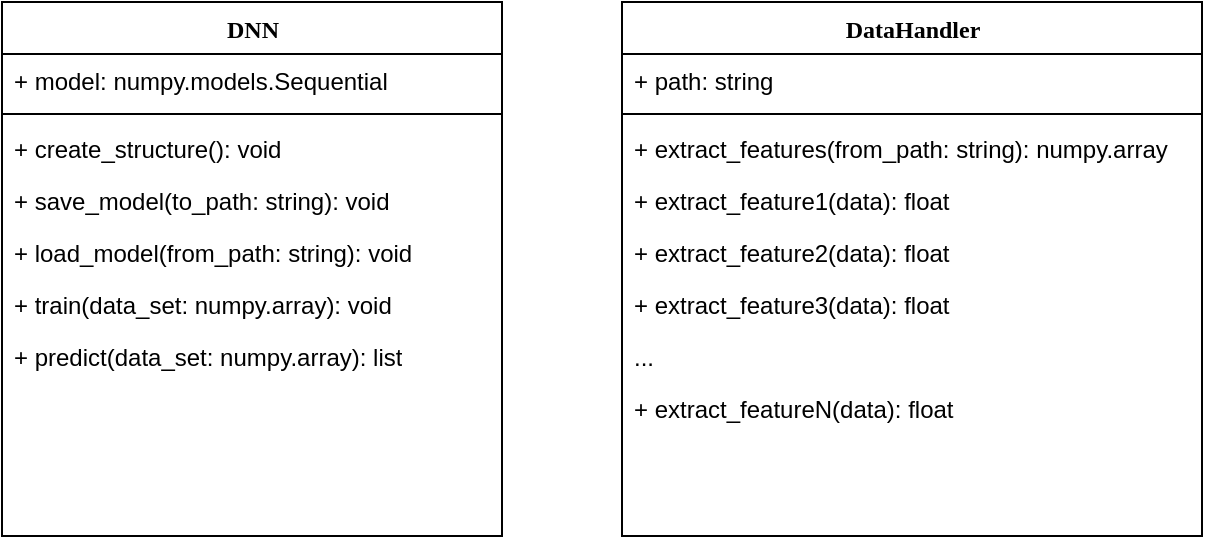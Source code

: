 <mxfile version="12.1.3" type="device" pages="1"><diagram name="Page-1" id="9f46799a-70d6-7492-0946-bef42562c5a5"><mxGraphModel dx="992" dy="599" grid="1" gridSize="10" guides="1" tooltips="1" connect="1" arrows="1" fold="1" page="1" pageScale="1" pageWidth="1100" pageHeight="850" background="#ffffff" math="0" shadow="0"><root><mxCell id="0"/><mxCell id="1" parent="0"/><mxCell id="78961159f06e98e8-17" value="DNN" style="swimlane;html=1;fontStyle=1;align=center;verticalAlign=top;childLayout=stackLayout;horizontal=1;startSize=26;horizontalStack=0;resizeParent=1;resizeLast=0;collapsible=1;marginBottom=0;swimlaneFillColor=#ffffff;rounded=0;shadow=0;comic=0;labelBackgroundColor=none;strokeColor=#000000;strokeWidth=1;fillColor=none;fontFamily=Verdana;fontSize=12;fontColor=#000000;" parent="1" vertex="1"><mxGeometry x="60" y="83" width="250" height="267" as="geometry"/></mxCell><mxCell id="78961159f06e98e8-21" value="+ model: numpy.models.Sequential" style="text;html=1;strokeColor=none;fillColor=none;align=left;verticalAlign=top;spacingLeft=4;spacingRight=4;whiteSpace=wrap;overflow=hidden;rotatable=0;points=[[0,0.5],[1,0.5]];portConstraint=eastwest;" parent="78961159f06e98e8-17" vertex="1"><mxGeometry y="26" width="250" height="26" as="geometry"/></mxCell><mxCell id="78961159f06e98e8-19" value="" style="line;html=1;strokeWidth=1;fillColor=none;align=left;verticalAlign=middle;spacingTop=-1;spacingLeft=3;spacingRight=3;rotatable=0;labelPosition=right;points=[];portConstraint=eastwest;" parent="78961159f06e98e8-17" vertex="1"><mxGeometry y="52" width="250" height="8" as="geometry"/></mxCell><mxCell id="78961159f06e98e8-20" value="+ create_structure(): void" style="text;html=1;strokeColor=none;fillColor=none;align=left;verticalAlign=top;spacingLeft=4;spacingRight=4;whiteSpace=wrap;overflow=hidden;rotatable=0;points=[[0,0.5],[1,0.5]];portConstraint=eastwest;" parent="78961159f06e98e8-17" vertex="1"><mxGeometry y="60" width="250" height="26" as="geometry"/></mxCell><mxCell id="78961159f06e98e8-27" value="+ save_model(to_path: string): void" style="text;html=1;strokeColor=none;fillColor=none;align=left;verticalAlign=top;spacingLeft=4;spacingRight=4;whiteSpace=wrap;overflow=hidden;rotatable=0;points=[[0,0.5],[1,0.5]];portConstraint=eastwest;" parent="78961159f06e98e8-17" vertex="1"><mxGeometry y="86" width="250" height="26" as="geometry"/></mxCell><mxCell id="Pwdu8tniZPRnP39OcWGc-2" value="+ load_model(from_path: string): void" style="text;html=1;strokeColor=none;fillColor=none;align=left;verticalAlign=top;spacingLeft=4;spacingRight=4;whiteSpace=wrap;overflow=hidden;rotatable=0;points=[[0,0.5],[1,0.5]];portConstraint=eastwest;" parent="78961159f06e98e8-17" vertex="1"><mxGeometry y="112" width="250" height="26" as="geometry"/></mxCell><mxCell id="Pwdu8tniZPRnP39OcWGc-3" value="+ train(data_set: numpy.array): void" style="text;html=1;strokeColor=none;fillColor=none;align=left;verticalAlign=top;spacingLeft=4;spacingRight=4;whiteSpace=wrap;overflow=hidden;rotatable=0;points=[[0,0.5],[1,0.5]];portConstraint=eastwest;" parent="78961159f06e98e8-17" vertex="1"><mxGeometry y="138" width="250" height="26" as="geometry"/></mxCell><mxCell id="Pwdu8tniZPRnP39OcWGc-4" value="+ predict(data_set: numpy.array): list" style="text;html=1;strokeColor=none;fillColor=none;align=left;verticalAlign=top;spacingLeft=4;spacingRight=4;whiteSpace=wrap;overflow=hidden;rotatable=0;points=[[0,0.5],[1,0.5]];portConstraint=eastwest;" parent="78961159f06e98e8-17" vertex="1"><mxGeometry y="164" width="250" height="26" as="geometry"/></mxCell><mxCell id="Pwdu8tniZPRnP39OcWGc-5" value="DataHandler" style="swimlane;html=1;fontStyle=1;align=center;verticalAlign=top;childLayout=stackLayout;horizontal=1;startSize=26;horizontalStack=0;resizeParent=1;resizeLast=0;collapsible=1;marginBottom=0;swimlaneFillColor=#ffffff;rounded=0;shadow=0;comic=0;labelBackgroundColor=none;strokeColor=#000000;strokeWidth=1;fillColor=none;fontFamily=Verdana;fontSize=12;fontColor=#000000;" parent="1" vertex="1"><mxGeometry x="370" y="83" width="290" height="267" as="geometry"><mxRectangle x="430" y="83" width="110" height="26" as="alternateBounds"/></mxGeometry></mxCell><mxCell id="Pwdu8tniZPRnP39OcWGc-6" value="+ path: string" style="text;html=1;strokeColor=none;fillColor=none;align=left;verticalAlign=top;spacingLeft=4;spacingRight=4;whiteSpace=wrap;overflow=hidden;rotatable=0;points=[[0,0.5],[1,0.5]];portConstraint=eastwest;" parent="Pwdu8tniZPRnP39OcWGc-5" vertex="1"><mxGeometry y="26" width="290" height="26" as="geometry"/></mxCell><mxCell id="Pwdu8tniZPRnP39OcWGc-7" value="" style="line;html=1;strokeWidth=1;fillColor=none;align=left;verticalAlign=middle;spacingTop=-1;spacingLeft=3;spacingRight=3;rotatable=0;labelPosition=right;points=[];portConstraint=eastwest;" parent="Pwdu8tniZPRnP39OcWGc-5" vertex="1"><mxGeometry y="52" width="290" height="8" as="geometry"/></mxCell><mxCell id="Pwdu8tniZPRnP39OcWGc-8" value="+ extract_features(from_path: string): numpy.array" style="text;html=1;strokeColor=none;fillColor=none;align=left;verticalAlign=top;spacingLeft=4;spacingRight=4;whiteSpace=wrap;overflow=hidden;rotatable=0;points=[[0,0.5],[1,0.5]];portConstraint=eastwest;" parent="Pwdu8tniZPRnP39OcWGc-5" vertex="1"><mxGeometry y="60" width="290" height="26" as="geometry"/></mxCell><mxCell id="U3uwTz3TPWgP5qOXWaua-1" value="+ extract_feature1(data): float" style="text;html=1;strokeColor=none;fillColor=none;align=left;verticalAlign=top;spacingLeft=4;spacingRight=4;whiteSpace=wrap;overflow=hidden;rotatable=0;points=[[0,0.5],[1,0.5]];portConstraint=eastwest;" vertex="1" parent="Pwdu8tniZPRnP39OcWGc-5"><mxGeometry y="86" width="290" height="26" as="geometry"/></mxCell><mxCell id="U3uwTz3TPWgP5qOXWaua-2" value="+ extract_feature2(data): float" style="text;html=1;strokeColor=none;fillColor=none;align=left;verticalAlign=top;spacingLeft=4;spacingRight=4;whiteSpace=wrap;overflow=hidden;rotatable=0;points=[[0,0.5],[1,0.5]];portConstraint=eastwest;" vertex="1" parent="Pwdu8tniZPRnP39OcWGc-5"><mxGeometry y="112" width="290" height="26" as="geometry"/></mxCell><mxCell id="U3uwTz3TPWgP5qOXWaua-3" value="+ extract_feature3(data): float" style="text;html=1;strokeColor=none;fillColor=none;align=left;verticalAlign=top;spacingLeft=4;spacingRight=4;whiteSpace=wrap;overflow=hidden;rotatable=0;points=[[0,0.5],[1,0.5]];portConstraint=eastwest;" vertex="1" parent="Pwdu8tniZPRnP39OcWGc-5"><mxGeometry y="138" width="290" height="26" as="geometry"/></mxCell><mxCell id="U3uwTz3TPWgP5qOXWaua-4" value="..." style="text;html=1;strokeColor=none;fillColor=none;align=left;verticalAlign=top;spacingLeft=4;spacingRight=4;whiteSpace=wrap;overflow=hidden;rotatable=0;points=[[0,0.5],[1,0.5]];portConstraint=eastwest;" vertex="1" parent="Pwdu8tniZPRnP39OcWGc-5"><mxGeometry y="164" width="290" height="26" as="geometry"/></mxCell><mxCell id="U3uwTz3TPWgP5qOXWaua-5" value="+ extract_featureN(data): float" style="text;html=1;strokeColor=none;fillColor=none;align=left;verticalAlign=top;spacingLeft=4;spacingRight=4;whiteSpace=wrap;overflow=hidden;rotatable=0;points=[[0,0.5],[1,0.5]];portConstraint=eastwest;" vertex="1" parent="Pwdu8tniZPRnP39OcWGc-5"><mxGeometry y="190" width="290" height="26" as="geometry"/></mxCell></root></mxGraphModel></diagram></mxfile>
